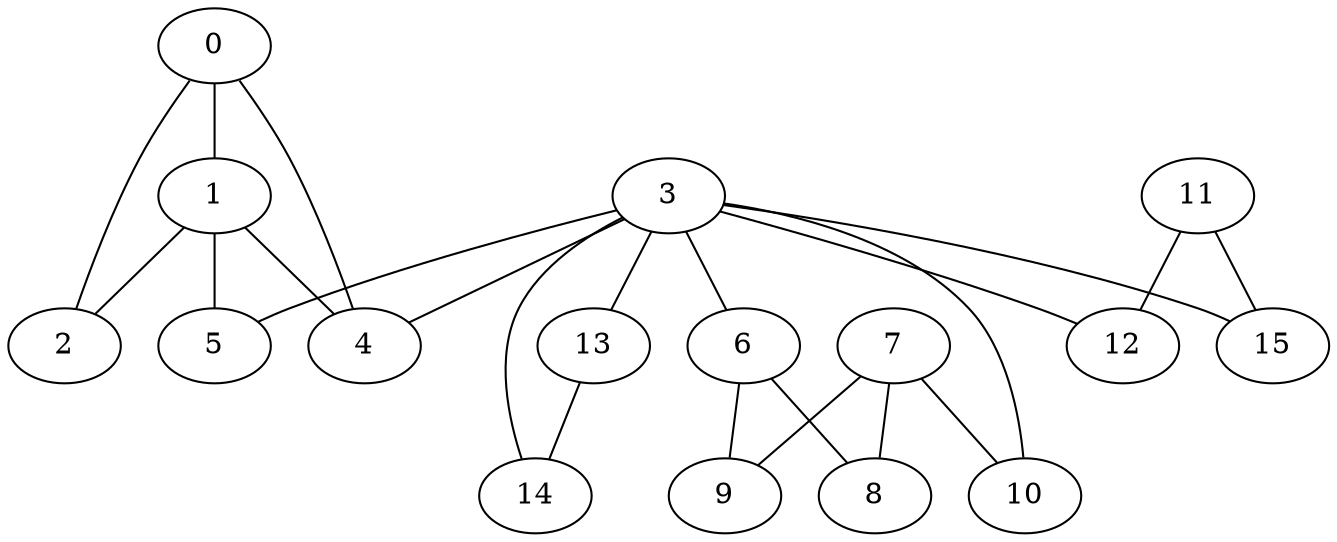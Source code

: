 strict graph  {
	0	 [ID=0,
		active=False,
		fname_comp="lig_17.sdf"];
	1	 [ID=1,
		active=False,
		fname_comp="lig_1h1q.sdf"];
	0 -- 1	 [similarity=0.2725317930340126,
		strict_flag=False];
	2	 [ID=2,
		active=False,
		fname_comp="lig_1h1r.sdf"];
	0 -- 2	 [similarity=0.2967100142940452,
		strict_flag=False];
	4	 [ID=4,
		active=False,
		fname_comp="lig_1oi9.sdf"];
	0 -- 4	 [similarity=0.24659696394160643,
		strict_flag=False];
	1 -- 2	 [similarity=0.2725317930340126,
		strict_flag=False];
	1 -- 4	 [similarity=0.2725317930340126,
		strict_flag=False];
	5	 [ID=5,
		active=False,
		fname_comp="lig_1oiu.sdf"];
	1 -- 5	 [similarity=0.13533528323661267,
		strict_flag=False];
	3	 [ID=3,
		active=False,
		fname_comp="lig_1h1s.sdf"];
	3 -- 4	 [similarity=0.6065306597126334,
		strict_flag=True];
	6	 [ID=6,
		active=False,
		fname_comp="lig_1oiy.sdf"];
	3 -- 6	 [similarity=0.7408182206817179,
		strict_flag=True];
	10	 [ID=10,
		active=False,
		fname_comp="lig_26.sdf"];
	3 -- 10	 [similarity=0.5488116360940264,
		strict_flag=True];
	12	 [ID=12,
		active=False,
		fname_comp="lig_29.sdf"];
	3 -- 12	 [similarity=0.8187307530779818,
		strict_flag=True];
	13	 [ID=13,
		active=False,
		fname_comp="lig_30.sdf"];
	3 -- 13	 [similarity=0.951229424500714,
		strict_flag=True];
	14	 [ID=14,
		active=False,
		fname_comp="lig_31.sdf"];
	3 -- 14	 [similarity=0.6376281516217733,
		strict_flag=True];
	15	 [ID=15,
		active=False,
		fname_comp="lig_32.sdf"];
	3 -- 15	 [similarity=0.8187307530779818,
		strict_flag=True];
	3 -- 5	 [similarity=0.3011942119122021,
		strict_flag=False];
	8	 [ID=8,
		active=False,
		fname_comp="lig_21.sdf"];
	6 -- 8	 [similarity=0.6065306597126334,
		strict_flag=True];
	9	 [ID=9,
		active=False,
		fname_comp="lig_22.sdf"];
	6 -- 9	 [similarity=0.6065306597126334,
		strict_flag=True];
	7	 [ID=7,
		active=False,
		fname_comp="lig_20.sdf"];
	7 -- 8	 [similarity=0.6703200460356393,
		strict_flag=True];
	7 -- 9	 [similarity=0.6703200460356393,
		strict_flag=True];
	7 -- 10	 [similarity=0.6703200460356393,
		strict_flag=True];
	11	 [ID=11,
		active=False,
		fname_comp="lig_28.sdf"];
	11 -- 12	 [similarity=0.6065306597126334,
		strict_flag=True];
	11 -- 15	 [similarity=0.6065306597126334,
		strict_flag=True];
	13 -- 14	 [similarity=0.7788007830714048,
		strict_flag=True];
}
